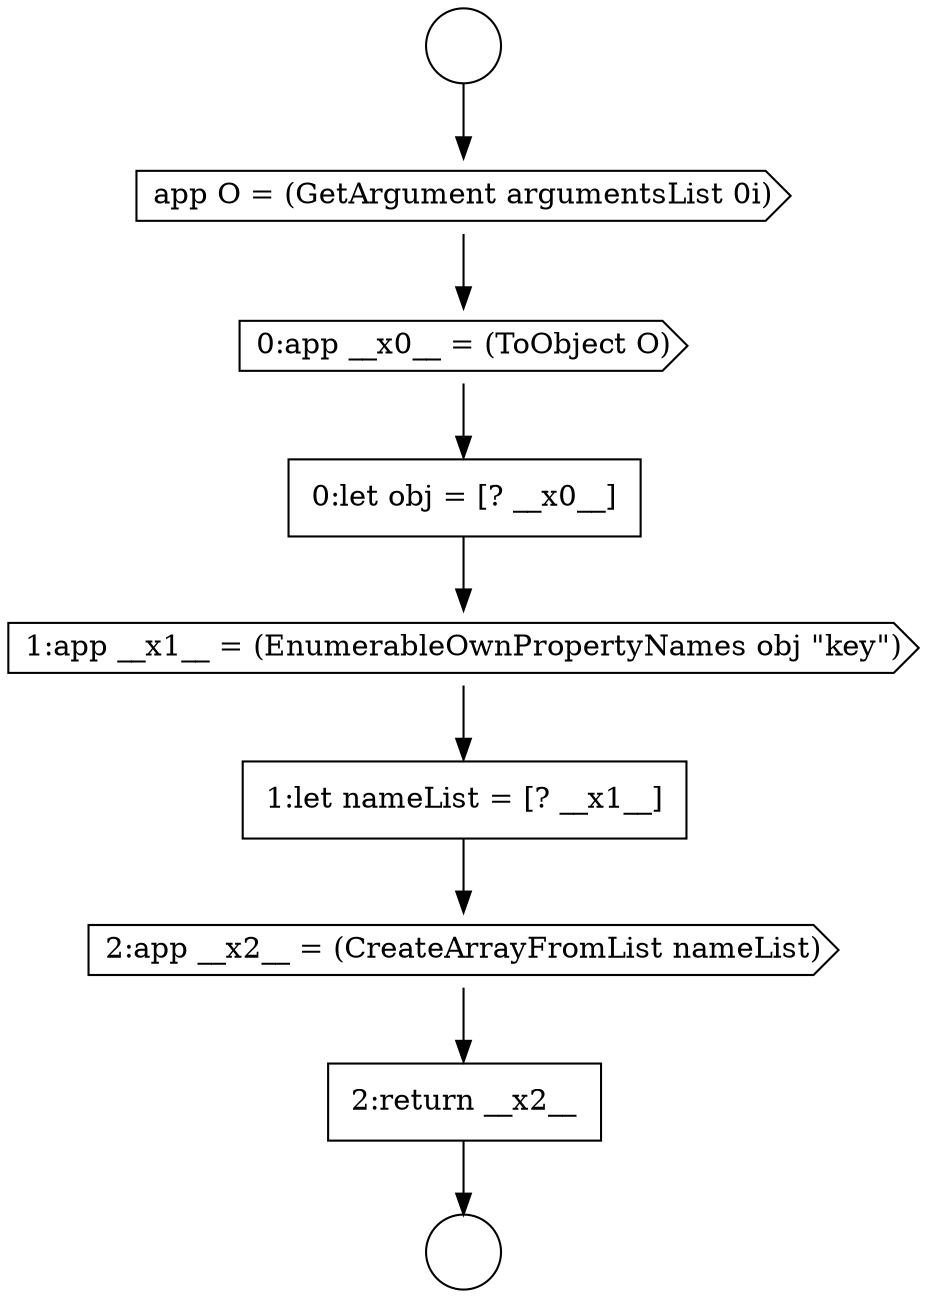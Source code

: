 digraph {
  node11382 [shape=cds, label=<<font color="black">2:app __x2__ = (CreateArrayFromList nameList)</font>> color="black" fillcolor="white" style=filled]
  node11378 [shape=cds, label=<<font color="black">0:app __x0__ = (ToObject O)</font>> color="black" fillcolor="white" style=filled]
  node11376 [shape=circle label=" " color="black" fillcolor="white" style=filled]
  node11379 [shape=none, margin=0, label=<<font color="black">
    <table border="0" cellborder="1" cellspacing="0" cellpadding="10">
      <tr><td align="left">0:let obj = [? __x0__]</td></tr>
    </table>
  </font>> color="black" fillcolor="white" style=filled]
  node11375 [shape=circle label=" " color="black" fillcolor="white" style=filled]
  node11380 [shape=cds, label=<<font color="black">1:app __x1__ = (EnumerableOwnPropertyNames obj &quot;key&quot;)</font>> color="black" fillcolor="white" style=filled]
  node11383 [shape=none, margin=0, label=<<font color="black">
    <table border="0" cellborder="1" cellspacing="0" cellpadding="10">
      <tr><td align="left">2:return __x2__</td></tr>
    </table>
  </font>> color="black" fillcolor="white" style=filled]
  node11381 [shape=none, margin=0, label=<<font color="black">
    <table border="0" cellborder="1" cellspacing="0" cellpadding="10">
      <tr><td align="left">1:let nameList = [? __x1__]</td></tr>
    </table>
  </font>> color="black" fillcolor="white" style=filled]
  node11377 [shape=cds, label=<<font color="black">app O = (GetArgument argumentsList 0i)</font>> color="black" fillcolor="white" style=filled]
  node11382 -> node11383 [ color="black"]
  node11380 -> node11381 [ color="black"]
  node11375 -> node11377 [ color="black"]
  node11383 -> node11376 [ color="black"]
  node11377 -> node11378 [ color="black"]
  node11379 -> node11380 [ color="black"]
  node11381 -> node11382 [ color="black"]
  node11378 -> node11379 [ color="black"]
}
